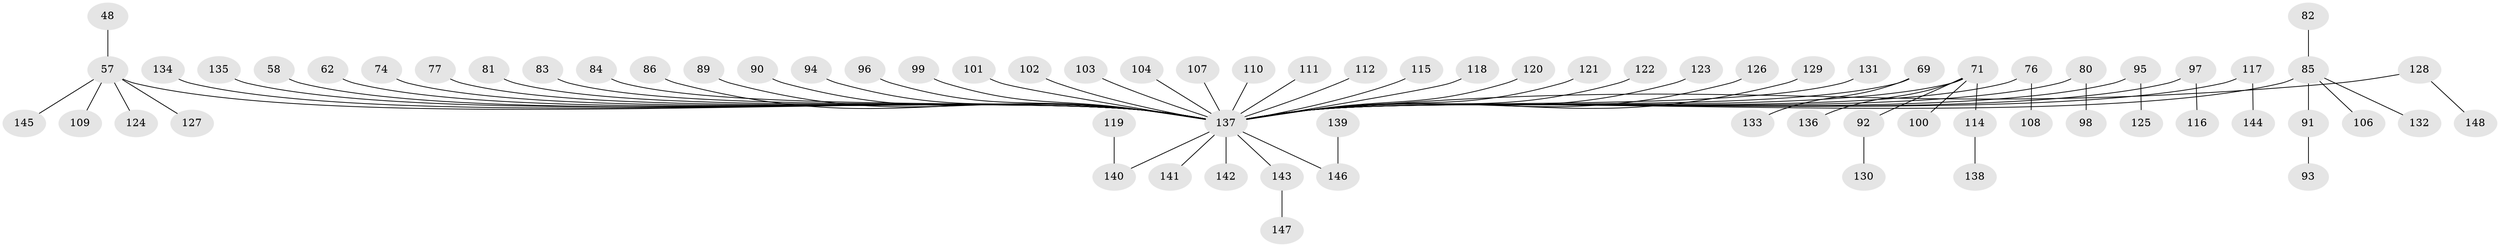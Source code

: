 // original degree distribution, {2: 0.23648648648648649, 6: 0.02027027027027027, 4: 0.060810810810810814, 5: 0.02702702702702703, 8: 0.006756756756756757, 3: 0.1554054054054054, 1: 0.49324324324324326}
// Generated by graph-tools (version 1.1) at 2025/52/03/09/25 04:52:20]
// undirected, 74 vertices, 73 edges
graph export_dot {
graph [start="1"]
  node [color=gray90,style=filled];
  48;
  57 [super="+40"];
  58;
  62;
  69;
  71 [super="+36"];
  74;
  76;
  77;
  80;
  81;
  82;
  83;
  84;
  85 [super="+60"];
  86;
  89;
  90;
  91;
  92;
  93;
  94;
  95;
  96;
  97;
  98;
  99;
  100;
  101;
  102;
  103;
  104;
  106;
  107;
  108;
  109;
  110;
  111;
  112;
  114 [super="+70+72"];
  115;
  116;
  117;
  118;
  119;
  120;
  121;
  122;
  123;
  124;
  125;
  126;
  127;
  128 [super="+32"];
  129;
  130;
  131;
  132;
  133;
  134;
  135;
  136;
  137 [super="+14+75+26+31+88+50+34+41+54+113+105+65+39"];
  138;
  139;
  140 [super="+87"];
  141;
  142;
  143;
  144;
  145;
  146 [super="+24+43+52"];
  147;
  148;
  48 -- 57;
  57 -- 124;
  57 -- 127;
  57 -- 145;
  57 -- 109;
  57 -- 137;
  58 -- 137;
  62 -- 137;
  69 -- 133;
  69 -- 137;
  71 -- 100;
  71 -- 136;
  71 -- 92;
  71 -- 114;
  71 -- 137;
  74 -- 137;
  76 -- 108;
  76 -- 137;
  77 -- 137;
  80 -- 98;
  80 -- 137;
  81 -- 137;
  82 -- 85;
  83 -- 137;
  84 -- 137;
  85 -- 91;
  85 -- 132;
  85 -- 137;
  85 -- 106;
  86 -- 137;
  89 -- 137;
  90 -- 137;
  91 -- 93;
  92 -- 130;
  94 -- 137;
  95 -- 125;
  95 -- 137;
  96 -- 137;
  97 -- 116;
  97 -- 137;
  99 -- 137;
  101 -- 137;
  102 -- 137;
  103 -- 137;
  104 -- 137;
  107 -- 137;
  110 -- 137;
  111 -- 137;
  112 -- 137;
  114 -- 138;
  115 -- 137;
  117 -- 144;
  117 -- 137;
  118 -- 137;
  119 -- 140;
  120 -- 137;
  121 -- 137;
  122 -- 137;
  123 -- 137;
  126 -- 137;
  128 -- 148;
  128 -- 137;
  129 -- 137;
  131 -- 137;
  134 -- 137;
  135 -- 137;
  137 -- 142;
  137 -- 141;
  137 -- 140;
  137 -- 143;
  137 -- 146;
  139 -- 146;
  143 -- 147;
}
